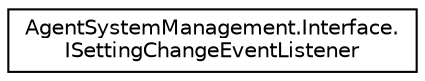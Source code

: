 digraph "Graphical Class Hierarchy"
{
  edge [fontname="Helvetica",fontsize="10",labelfontname="Helvetica",labelfontsize="10"];
  node [fontname="Helvetica",fontsize="10",shape=record];
  rankdir="LR";
  Node1 [label="AgentSystemManagement.Interface.\lISettingChangeEventListener",height=0.2,width=0.4,color="black", fillcolor="white", style="filled",URL="$interface_agent_system_management_1_1_interface_1_1_i_setting_change_event_listener.html"];
}
